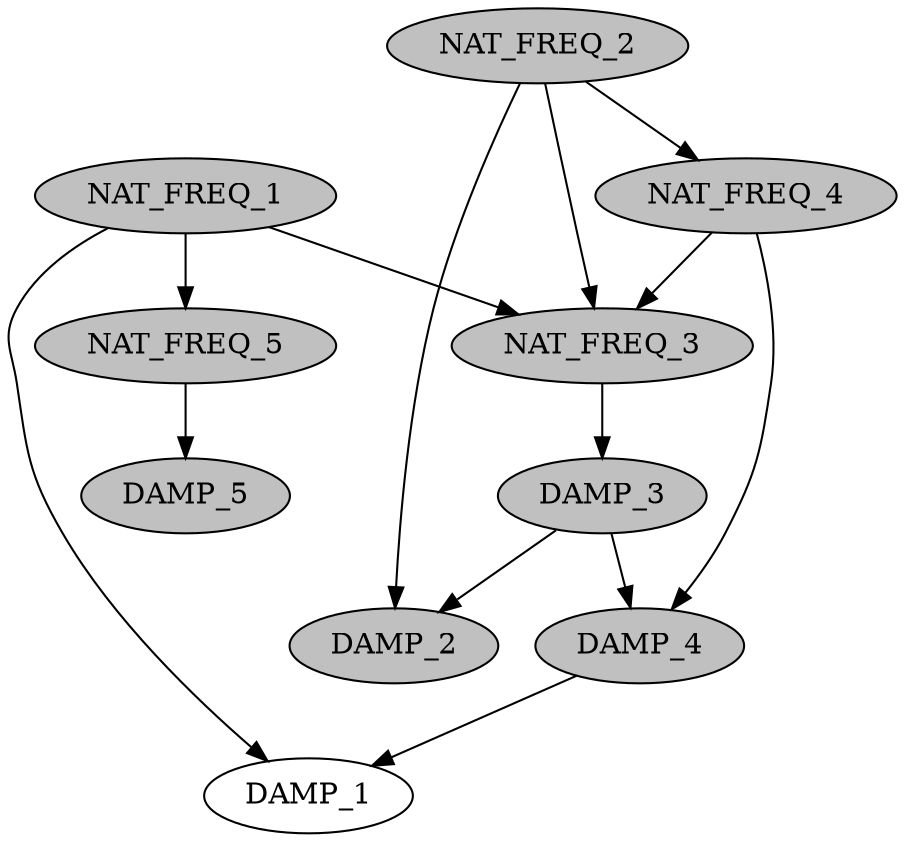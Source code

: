 strict digraph "" {
	NAT_FREQ_1	[fillcolor=gray,
		style=filled];
	NAT_FREQ_3	[fillcolor=gray,
		style=filled];
	NAT_FREQ_1 -> NAT_FREQ_3;
	NAT_FREQ_5	[fillcolor=gray,
		style=filled];
	NAT_FREQ_1 -> NAT_FREQ_5;
	NAT_FREQ_1 -> DAMP_1;
	NAT_FREQ_2	[fillcolor=gray,
		style=filled];
	NAT_FREQ_2 -> NAT_FREQ_3;
	NAT_FREQ_4	[fillcolor=gray,
		style=filled];
	NAT_FREQ_2 -> NAT_FREQ_4;
	DAMP_2	[fillcolor=gray,
		style=filled];
	NAT_FREQ_2 -> DAMP_2;
	DAMP_3	[fillcolor=gray,
		style=filled];
	NAT_FREQ_3 -> DAMP_3;
	NAT_FREQ_4 -> NAT_FREQ_3;
	DAMP_4	[fillcolor=gray,
		style=filled];
	NAT_FREQ_4 -> DAMP_4;
	DAMP_5	[fillcolor=gray,
		style=filled];
	NAT_FREQ_5 -> DAMP_5;
	DAMP_3 -> DAMP_2;
	DAMP_3 -> DAMP_4;
	DAMP_4 -> DAMP_1;
}
